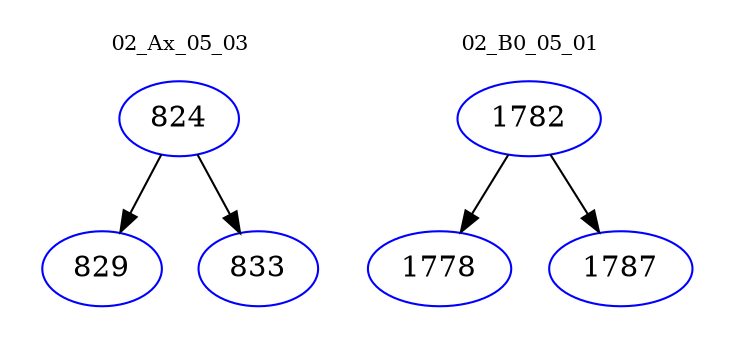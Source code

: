 digraph{
subgraph cluster_0 {
color = white
label = "02_Ax_05_03";
fontsize=10;
T0_824 [label="824", color="blue"]
T0_824 -> T0_829 [color="black"]
T0_829 [label="829", color="blue"]
T0_824 -> T0_833 [color="black"]
T0_833 [label="833", color="blue"]
}
subgraph cluster_1 {
color = white
label = "02_B0_05_01";
fontsize=10;
T1_1782 [label="1782", color="blue"]
T1_1782 -> T1_1778 [color="black"]
T1_1778 [label="1778", color="blue"]
T1_1782 -> T1_1787 [color="black"]
T1_1787 [label="1787", color="blue"]
}
}
